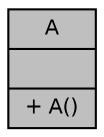 digraph "A"
{
 // INTERACTIVE_SVG=YES
  bgcolor="transparent";
  edge [fontname="Helvetica",fontsize="10",labelfontname="Helvetica",labelfontsize="10"];
  node [fontname="Helvetica",fontsize="10",shape=record];
  Node1 [label="{A\n||+ A()\l}",height=0.2,width=0.4,color="black", fillcolor="grey75", style="filled", fontcolor="black"];
}

